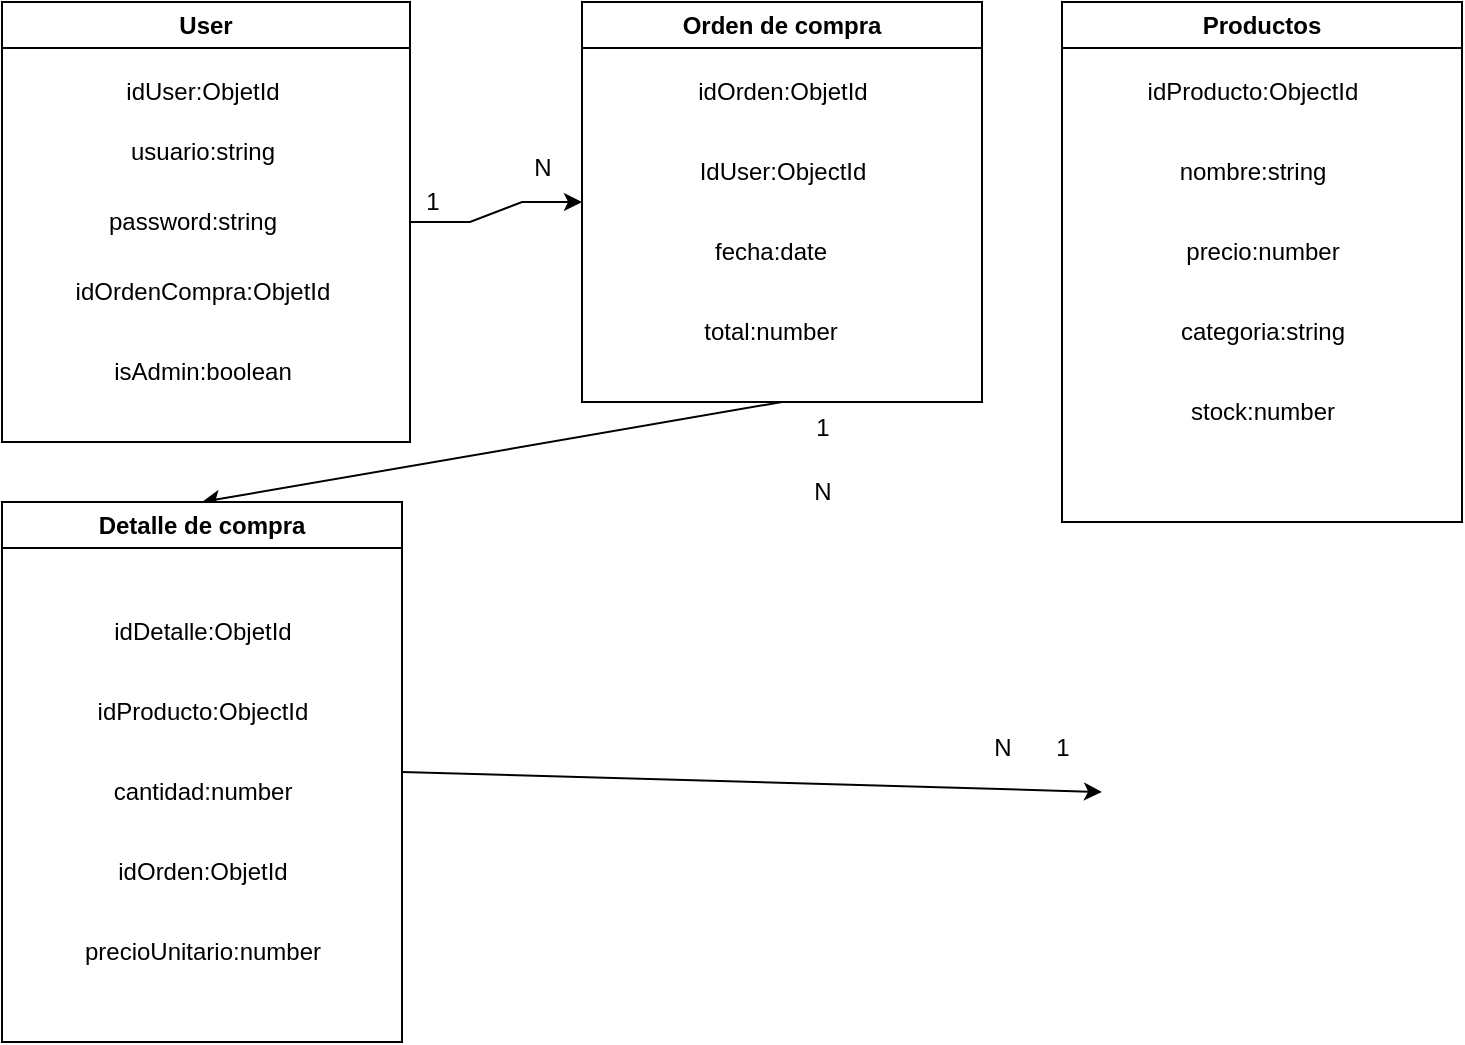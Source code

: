 <mxfile>
    <diagram name="Página-1" id="nb3_gkNf4HorEFQ1ZqfI">
        <mxGraphModel dx="843" dy="389" grid="1" gridSize="10" guides="1" tooltips="1" connect="1" arrows="1" fold="1" page="1" pageScale="1" pageWidth="827" pageHeight="1169" background="#ffffff" math="0" shadow="0">
            <root>
                <mxCell id="0"/>
                <mxCell id="1" parent="0"/>
                <mxCell id="4MBILseLXls8BSwajLAR-56" style="edgeStyle=entityRelationEdgeStyle;rounded=0;orthogonalLoop=1;jettySize=auto;html=1;exitX=1;exitY=0.5;exitDx=0;exitDy=0;entryX=0;entryY=0.5;entryDx=0;entryDy=0;" parent="1" source="4MBILseLXls8BSwajLAR-1" target="4MBILseLXls8BSwajLAR-7" edge="1">
                    <mxGeometry relative="1" as="geometry"/>
                </mxCell>
                <mxCell id="4MBILseLXls8BSwajLAR-1" value="User" style="swimlane;whiteSpace=wrap;html=1;swimlaneFillColor=default;" parent="1" vertex="1">
                    <mxGeometry x="50" y="20" width="204" height="220" as="geometry"/>
                </mxCell>
                <mxCell id="4MBILseLXls8BSwajLAR-5" value="idUser:ObjetId" style="text;html=1;align=center;verticalAlign=middle;resizable=0;points=[];autosize=1;strokeColor=none;fillColor=none;" parent="4MBILseLXls8BSwajLAR-1" vertex="1">
                    <mxGeometry x="50" y="30" width="100" height="30" as="geometry"/>
                </mxCell>
                <mxCell id="4MBILseLXls8BSwajLAR-6" value="idOrdenCompra:ObjetId" style="text;html=1;align=center;verticalAlign=middle;resizable=0;points=[];autosize=1;strokeColor=none;fillColor=none;" parent="4MBILseLXls8BSwajLAR-1" vertex="1">
                    <mxGeometry x="25" y="130" width="150" height="30" as="geometry"/>
                </mxCell>
                <mxCell id="4MBILseLXls8BSwajLAR-30" value="isAdmin:boolean" style="text;html=1;align=center;verticalAlign=middle;resizable=0;points=[];autosize=1;strokeColor=none;fillColor=none;" parent="4MBILseLXls8BSwajLAR-1" vertex="1">
                    <mxGeometry x="45" y="170" width="110" height="30" as="geometry"/>
                </mxCell>
                <mxCell id="4MBILseLXls8BSwajLAR-43" value="usuario:string" style="text;html=1;align=center;verticalAlign=middle;resizable=0;points=[];autosize=1;strokeColor=none;fillColor=none;" parent="4MBILseLXls8BSwajLAR-1" vertex="1">
                    <mxGeometry x="50" y="60" width="100" height="30" as="geometry"/>
                </mxCell>
                <mxCell id="4MBILseLXls8BSwajLAR-44" value="password:string" style="text;html=1;align=center;verticalAlign=middle;resizable=0;points=[];autosize=1;strokeColor=none;fillColor=none;" parent="4MBILseLXls8BSwajLAR-1" vertex="1">
                    <mxGeometry x="40" y="95" width="110" height="30" as="geometry"/>
                </mxCell>
                <mxCell id="4MBILseLXls8BSwajLAR-59" style="edgeStyle=none;rounded=0;orthogonalLoop=1;jettySize=auto;html=1;exitX=0.5;exitY=1;exitDx=0;exitDy=0;entryX=0.5;entryY=0;entryDx=0;entryDy=0;" parent="1" source="4MBILseLXls8BSwajLAR-7" target="4MBILseLXls8BSwajLAR-23" edge="1">
                    <mxGeometry relative="1" as="geometry"/>
                </mxCell>
                <mxCell id="4MBILseLXls8BSwajLAR-7" value="Orden de compra" style="swimlane;whiteSpace=wrap;html=1;startSize=23;swimlaneFillColor=default;" parent="1" vertex="1">
                    <mxGeometry x="340" y="20" width="200" height="200" as="geometry"/>
                </mxCell>
                <mxCell id="4MBILseLXls8BSwajLAR-8" value="fecha:date" style="text;html=1;align=center;verticalAlign=middle;resizable=0;points=[];autosize=1;strokeColor=none;fillColor=none;" parent="4MBILseLXls8BSwajLAR-7" vertex="1">
                    <mxGeometry x="54" y="110" width="80" height="30" as="geometry"/>
                </mxCell>
                <mxCell id="4MBILseLXls8BSwajLAR-9" value="IdUser:ObjectId" style="text;html=1;align=center;verticalAlign=middle;resizable=0;points=[];autosize=1;strokeColor=none;fillColor=none;" parent="4MBILseLXls8BSwajLAR-7" vertex="1">
                    <mxGeometry x="45" y="70" width="110" height="30" as="geometry"/>
                </mxCell>
                <mxCell id="4MBILseLXls8BSwajLAR-10" value="idOrden:ObjetId" style="text;html=1;align=center;verticalAlign=middle;resizable=0;points=[];autosize=1;strokeColor=none;fillColor=none;" parent="4MBILseLXls8BSwajLAR-7" vertex="1">
                    <mxGeometry x="45" y="30" width="110" height="30" as="geometry"/>
                </mxCell>
                <mxCell id="4MBILseLXls8BSwajLAR-48" value="total:number" style="text;html=1;align=center;verticalAlign=middle;resizable=0;points=[];autosize=1;strokeColor=none;fillColor=none;" parent="4MBILseLXls8BSwajLAR-7" vertex="1">
                    <mxGeometry x="49" y="150" width="90" height="30" as="geometry"/>
                </mxCell>
                <mxCell id="4MBILseLXls8BSwajLAR-31" value="Productos" style="swimlane;whiteSpace=wrap;html=1;swimlaneFillColor=default;" parent="1" vertex="1">
                    <mxGeometry x="580" y="20" width="200" height="260" as="geometry"/>
                </mxCell>
                <mxCell id="4MBILseLXls8BSwajLAR-32" value="nombre:string" style="text;html=1;align=center;verticalAlign=middle;resizable=0;points=[];autosize=1;strokeColor=none;fillColor=none;" parent="4MBILseLXls8BSwajLAR-31" vertex="1">
                    <mxGeometry x="45" y="70" width="100" height="30" as="geometry"/>
                </mxCell>
                <mxCell id="4MBILseLXls8BSwajLAR-27" value="precio:number" style="text;html=1;align=center;verticalAlign=middle;resizable=0;points=[];autosize=1;strokeColor=none;fillColor=none;" parent="4MBILseLXls8BSwajLAR-31" vertex="1">
                    <mxGeometry x="50" y="110" width="100" height="30" as="geometry"/>
                </mxCell>
                <mxCell id="4MBILseLXls8BSwajLAR-34" value="idProducto:ObjectId" style="text;html=1;align=center;verticalAlign=middle;resizable=0;points=[];autosize=1;strokeColor=none;fillColor=none;" parent="4MBILseLXls8BSwajLAR-31" vertex="1">
                    <mxGeometry x="30" y="30" width="130" height="30" as="geometry"/>
                </mxCell>
                <mxCell id="4MBILseLXls8BSwajLAR-36" value="categoria:string" style="text;html=1;align=center;verticalAlign=middle;resizable=0;points=[];autosize=1;strokeColor=none;fillColor=none;" parent="4MBILseLXls8BSwajLAR-31" vertex="1">
                    <mxGeometry x="45" y="150" width="110" height="30" as="geometry"/>
                </mxCell>
                <mxCell id="4MBILseLXls8BSwajLAR-51" value="stock:number" style="text;html=1;align=center;verticalAlign=middle;resizable=0;points=[];autosize=1;strokeColor=none;fillColor=none;" parent="4MBILseLXls8BSwajLAR-31" vertex="1">
                    <mxGeometry x="50" y="190" width="100" height="30" as="geometry"/>
                </mxCell>
                <mxCell id="4MBILseLXls8BSwajLAR-60" style="edgeStyle=none;rounded=0;orthogonalLoop=1;jettySize=auto;html=1;exitX=1;exitY=0.5;exitDx=0;exitDy=0;" parent="1" source="4MBILseLXls8BSwajLAR-23" edge="1">
                    <mxGeometry relative="1" as="geometry">
                        <mxPoint x="600" y="415" as="targetPoint"/>
                    </mxGeometry>
                </mxCell>
                <mxCell id="4MBILseLXls8BSwajLAR-23" value="Detalle de compra" style="swimlane;whiteSpace=wrap;html=1;swimlaneFillColor=default;" parent="1" vertex="1">
                    <mxGeometry x="50" y="270" width="200" height="270" as="geometry"/>
                </mxCell>
                <mxCell id="4MBILseLXls8BSwajLAR-24" value="idOrden:ObjetId" style="text;html=1;align=center;verticalAlign=middle;resizable=0;points=[];autosize=1;strokeColor=none;fillColor=none;" parent="4MBILseLXls8BSwajLAR-23" vertex="1">
                    <mxGeometry x="45" y="170" width="110" height="30" as="geometry"/>
                </mxCell>
                <mxCell id="4MBILseLXls8BSwajLAR-20" value="idDetalle:ObjetId" style="text;html=1;align=center;verticalAlign=middle;resizable=0;points=[];autosize=1;strokeColor=none;fillColor=none;" parent="4MBILseLXls8BSwajLAR-23" vertex="1">
                    <mxGeometry x="45" y="50" width="110" height="30" as="geometry"/>
                </mxCell>
                <mxCell id="4MBILseLXls8BSwajLAR-35" value="idProducto:ObjectId" style="text;html=1;align=center;verticalAlign=middle;resizable=0;points=[];autosize=1;strokeColor=none;fillColor=none;" parent="4MBILseLXls8BSwajLAR-23" vertex="1">
                    <mxGeometry x="35" y="90" width="130" height="30" as="geometry"/>
                </mxCell>
                <mxCell id="4MBILseLXls8BSwajLAR-28" value="cantidad:number" style="text;html=1;align=center;verticalAlign=middle;resizable=0;points=[];autosize=1;strokeColor=none;fillColor=none;" parent="4MBILseLXls8BSwajLAR-23" vertex="1">
                    <mxGeometry x="45" y="130" width="110" height="30" as="geometry"/>
                </mxCell>
                <mxCell id="4MBILseLXls8BSwajLAR-50" value="precioUnitario:number" style="text;html=1;align=center;verticalAlign=middle;resizable=0;points=[];autosize=1;strokeColor=none;fillColor=none;" parent="4MBILseLXls8BSwajLAR-23" vertex="1">
                    <mxGeometry x="30" y="210" width="140" height="30" as="geometry"/>
                </mxCell>
                <mxCell id="4MBILseLXls8BSwajLAR-61" value="1" style="text;html=1;align=center;verticalAlign=middle;resizable=0;points=[];autosize=1;strokeColor=none;fillColor=none;" parent="1" vertex="1">
                    <mxGeometry x="250" y="105" width="30" height="30" as="geometry"/>
                </mxCell>
                <mxCell id="4MBILseLXls8BSwajLAR-62" value="N" style="text;html=1;align=center;verticalAlign=middle;resizable=0;points=[];autosize=1;strokeColor=none;fillColor=none;" parent="1" vertex="1">
                    <mxGeometry x="305" y="88" width="30" height="30" as="geometry"/>
                </mxCell>
                <mxCell id="4MBILseLXls8BSwajLAR-63" value="1" style="text;html=1;align=center;verticalAlign=middle;resizable=0;points=[];autosize=1;strokeColor=none;fillColor=none;" parent="1" vertex="1">
                    <mxGeometry x="445" y="218" width="30" height="30" as="geometry"/>
                </mxCell>
                <mxCell id="4MBILseLXls8BSwajLAR-64" value="N" style="text;html=1;align=center;verticalAlign=middle;resizable=0;points=[];autosize=1;strokeColor=none;fillColor=none;" parent="1" vertex="1">
                    <mxGeometry x="445" y="250" width="30" height="30" as="geometry"/>
                </mxCell>
                <mxCell id="4MBILseLXls8BSwajLAR-65" value="N" style="text;html=1;align=center;verticalAlign=middle;resizable=0;points=[];autosize=1;strokeColor=none;fillColor=none;" parent="1" vertex="1">
                    <mxGeometry x="535" y="378" width="30" height="30" as="geometry"/>
                </mxCell>
                <mxCell id="4MBILseLXls8BSwajLAR-66" value="1" style="text;html=1;align=center;verticalAlign=middle;resizable=0;points=[];autosize=1;strokeColor=none;fillColor=none;" parent="1" vertex="1">
                    <mxGeometry x="565" y="378" width="30" height="30" as="geometry"/>
                </mxCell>
            </root>
        </mxGraphModel>
    </diagram>
</mxfile>